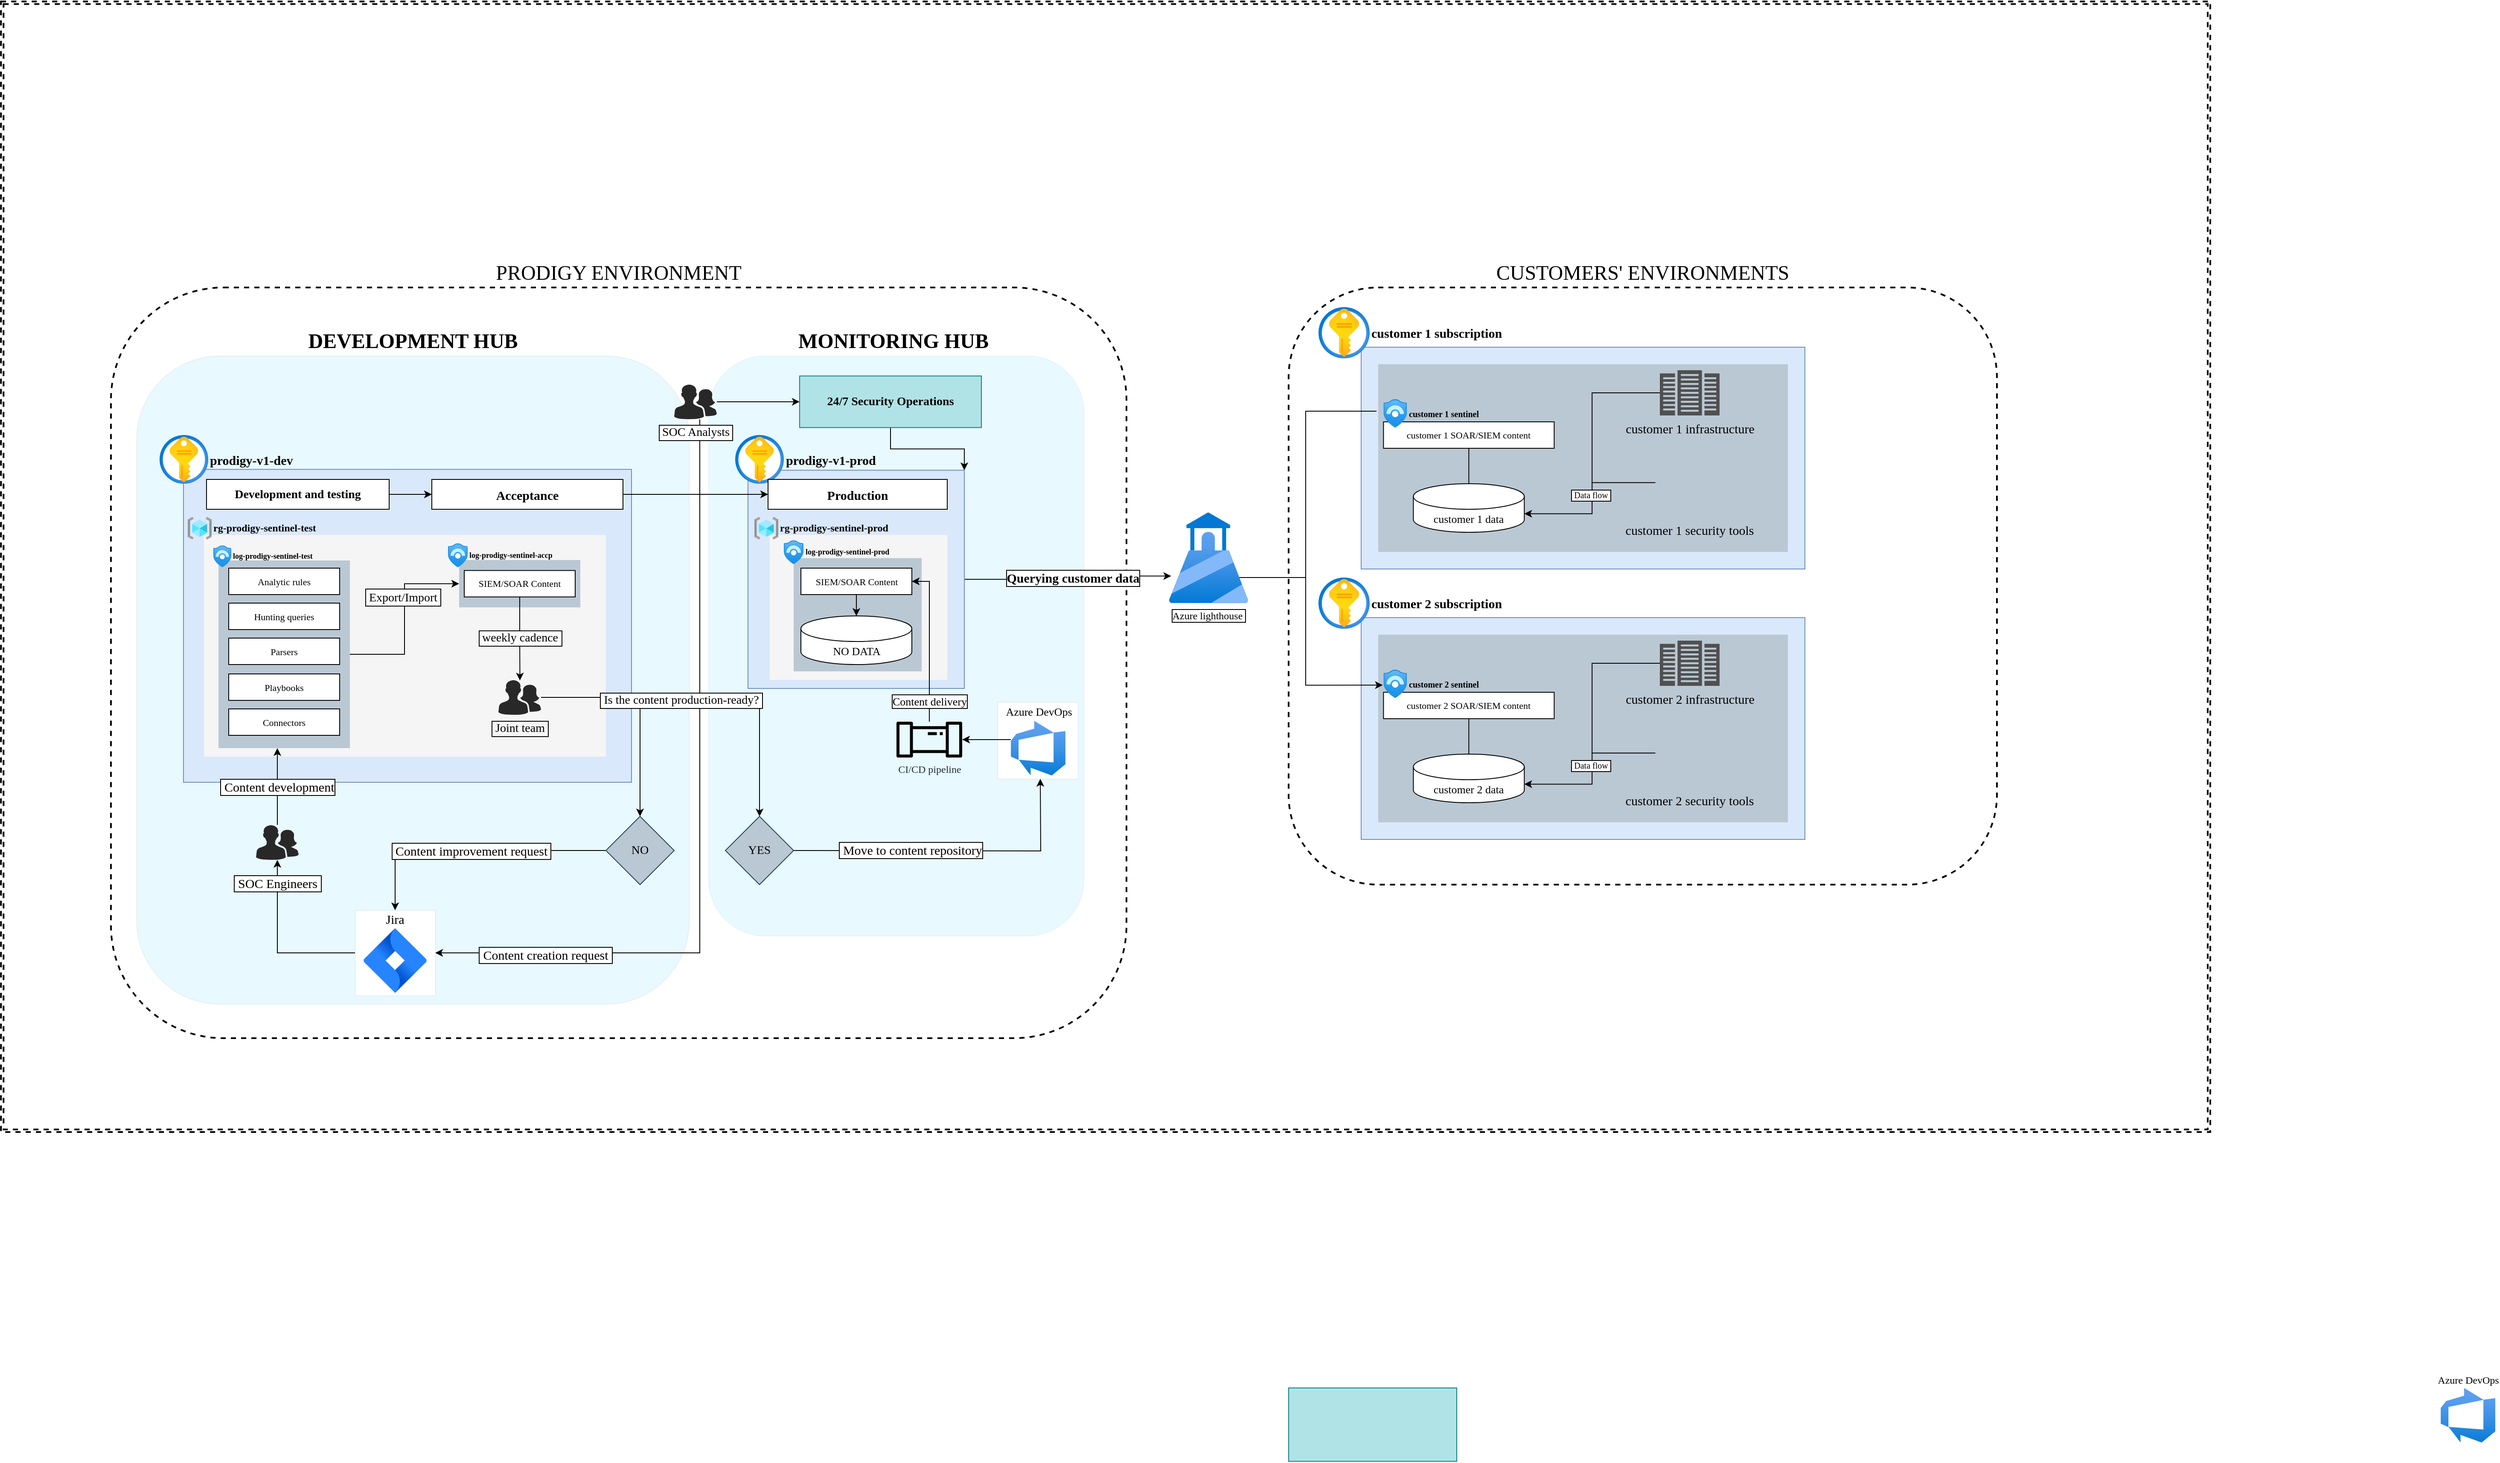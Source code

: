 <mxfile version="18.1.3" type="github">
  <diagram id="WekflEKTtIWYyWRdUzIb" name="Page-1">
    <mxGraphModel dx="3268" dy="2042" grid="1" gridSize="10" guides="1" tooltips="1" connect="1" arrows="1" fold="1" page="1" pageScale="1" pageWidth="850" pageHeight="1100" math="0" shadow="0">
      <root>
        <mxCell id="0" />
        <mxCell id="1" parent="0" />
        <mxCell id="Y2F9k9ScdIRFFcySQNbA-226" value="" style="shape=ext;double=1;rounded=0;whiteSpace=wrap;html=1;dashed=1;labelBackgroundColor=default;labelBorderColor=none;sketch=0;fontFamily=Verdana;fontSize=24;strokeWidth=2;" vertex="1" parent="1">
          <mxGeometry x="-98.84" y="-475.25" width="2588.84" height="1325.25" as="geometry" />
        </mxCell>
        <mxCell id="Y2F9k9ScdIRFFcySQNbA-223" value="CUSTOMERS&#39; ENVIRONMENTS" style="rounded=1;whiteSpace=wrap;html=1;labelBackgroundColor=default;labelBorderColor=none;sketch=0;fontFamily=Verdana;fontSize=24;strokeWidth=2;dashed=1;labelPosition=center;verticalLabelPosition=top;align=center;verticalAlign=bottom;" vertex="1" parent="1">
          <mxGeometry x="1410" y="-140" width="830" height="700" as="geometry" />
        </mxCell>
        <mxCell id="Y2F9k9ScdIRFFcySQNbA-222" value="PRODIGY ENVIRONMENT" style="rounded=1;whiteSpace=wrap;html=1;labelBackgroundColor=default;labelBorderColor=none;sketch=0;fontFamily=Verdana;fontSize=24;strokeWidth=2;dashed=1;labelPosition=center;verticalLabelPosition=top;align=center;verticalAlign=bottom;" vertex="1" parent="1">
          <mxGeometry x="30" y="-140" width="1190" height="880" as="geometry" />
        </mxCell>
        <mxCell id="Y2F9k9ScdIRFFcySQNbA-219" value="MONITORING HUB&amp;nbsp;" style="rounded=1;whiteSpace=wrap;html=1;labelBackgroundColor=default;labelBorderColor=none;sketch=0;fontFamily=Verdana;fontSize=24;strokeWidth=0;fillColor=#E8F9FF;strokeColor=#10739e;labelPosition=center;verticalLabelPosition=top;align=center;verticalAlign=bottom;fontStyle=1" vertex="1" parent="1">
          <mxGeometry x="730" y="-60" width="440" height="680" as="geometry" />
        </mxCell>
        <mxCell id="Y2F9k9ScdIRFFcySQNbA-218" value="&amp;nbsp;DEVELOPMENT HUB&amp;nbsp;" style="rounded=1;whiteSpace=wrap;html=1;labelBackgroundColor=default;labelBorderColor=none;sketch=0;fontFamily=Verdana;fontSize=24;fontColor=default;strokeColor=default;strokeWidth=0;fillColor=#E8F9FF;gradientColor=none;labelPosition=center;verticalLabelPosition=top;align=center;verticalAlign=bottom;fontStyle=1" vertex="1" parent="1">
          <mxGeometry x="60" y="-60" width="647.5" height="760" as="geometry" />
        </mxCell>
        <mxCell id="Y2F9k9ScdIRFFcySQNbA-152" value="" style="rounded=0;whiteSpace=wrap;html=1;labelPosition=center;verticalLabelPosition=top;align=center;verticalAlign=bottom;fillColor=#dae8fc;strokeColor=#6c8ebf;fontStyle=1" vertex="1" parent="1">
          <mxGeometry x="1495" y="-70" width="520" height="260" as="geometry" />
        </mxCell>
        <mxCell id="Y2F9k9ScdIRFFcySQNbA-159" value="" style="rounded=0;whiteSpace=wrap;html=1;fontFamily=Verdana;fillColor=#bac8d3;strokeColor=none;" vertex="1" parent="1">
          <mxGeometry x="1515" y="-50" width="480" height="220" as="geometry" />
        </mxCell>
        <mxCell id="Y2F9k9ScdIRFFcySQNbA-145" style="edgeStyle=orthogonalEdgeStyle;rounded=0;orthogonalLoop=1;jettySize=auto;html=1;entryX=1;entryY=0.5;entryDx=0;entryDy=0;labelBorderColor=default;fontFamily=Verdana;fontSize=13;fontColor=default;" edge="1" parent="1" source="Y2F9k9ScdIRFFcySQNbA-136" target="Y2F9k9ScdIRFFcySQNbA-93">
          <mxGeometry relative="1" as="geometry">
            <Array as="points">
              <mxPoint x="720" y="640" />
            </Array>
          </mxGeometry>
        </mxCell>
        <mxCell id="Y2F9k9ScdIRFFcySQNbA-146" value="&amp;nbsp;Content creation request&amp;nbsp;" style="edgeLabel;html=1;align=center;verticalAlign=middle;resizable=0;points=[];fontSize=15;fontFamily=Verdana;fontColor=default;labelBorderColor=default;" vertex="1" connectable="0" parent="Y2F9k9ScdIRFFcySQNbA-145">
          <mxGeometry x="0.722" y="2" relative="1" as="geometry">
            <mxPoint x="-1" as="offset" />
          </mxGeometry>
        </mxCell>
        <mxCell id="Y2F9k9ScdIRFFcySQNbA-147" style="edgeStyle=orthogonalEdgeStyle;rounded=0;orthogonalLoop=1;jettySize=auto;html=1;entryX=0.025;entryY=0.702;entryDx=0;entryDy=0;entryPerimeter=0;labelBorderColor=default;fontFamily=Verdana;fontSize=15;fontColor=default;" edge="1" parent="1" source="Y2F9k9ScdIRFFcySQNbA-72" target="Y2F9k9ScdIRFFcySQNbA-126">
          <mxGeometry relative="1" as="geometry" />
        </mxCell>
        <mxCell id="Y2F9k9ScdIRFFcySQNbA-187" value="Querying customer data" style="edgeLabel;html=1;align=center;verticalAlign=middle;resizable=0;points=[];fontSize=15;fontFamily=Verdana;fontColor=default;labelBorderColor=default;fontStyle=1" vertex="1" connectable="0" parent="Y2F9k9ScdIRFFcySQNbA-147">
          <mxGeometry x="-0.339" y="-1" relative="1" as="geometry">
            <mxPoint x="45" y="-3" as="offset" />
          </mxGeometry>
        </mxCell>
        <mxCell id="Y2F9k9ScdIRFFcySQNbA-72" value="" style="rounded=0;whiteSpace=wrap;html=1;labelPosition=center;verticalLabelPosition=top;align=center;verticalAlign=bottom;fillColor=#dae8fc;strokeColor=#6c8ebf;fontStyle=1" vertex="1" parent="1">
          <mxGeometry x="776.5" y="74.22" width="253.5" height="255.78" as="geometry" />
        </mxCell>
        <mxCell id="Y2F9k9ScdIRFFcySQNbA-111" value="" style="rounded=0;whiteSpace=wrap;html=1;fontFamily=Verdana;fillColor=#f5f5f5;fontColor=#333333;strokeColor=none;" vertex="1" parent="1">
          <mxGeometry x="802" y="150" width="208" height="170" as="geometry" />
        </mxCell>
        <mxCell id="Y2F9k9ScdIRFFcySQNbA-93" value="" style="rounded=0;whiteSpace=wrap;html=1;labelBackgroundColor=none;labelBorderColor=none;sketch=0;fontFamily=Verdana;fontSize=15;strokeWidth=0;" vertex="1" parent="1">
          <mxGeometry x="316" y="590" width="94" height="100" as="geometry" />
        </mxCell>
        <mxCell id="Y2F9k9ScdIRFFcySQNbA-2" value="" style="rounded=0;whiteSpace=wrap;html=1;labelPosition=center;verticalLabelPosition=top;align=center;verticalAlign=bottom;fillColor=#dae8fc;strokeColor=#6c8ebf;fontStyle=1" vertex="1" parent="1">
          <mxGeometry x="115" y="73.22" width="525" height="366.78" as="geometry" />
        </mxCell>
        <mxCell id="Y2F9k9ScdIRFFcySQNbA-6" value="prodigy-v1-dev" style="aspect=fixed;html=1;points=[];align=left;image;fontSize=15;image=img/lib/azure2/security/Key_Vaults.svg;fontFamily=Verdana;fillColor=#D1E1FC;labelPosition=right;verticalLabelPosition=middle;verticalAlign=middle;fontStyle=1;labelBackgroundColor=none;" vertex="1" parent="1">
          <mxGeometry x="87" y="33" width="57" height="57" as="geometry" />
        </mxCell>
        <mxCell id="Y2F9k9ScdIRFFcySQNbA-7" value="" style="rounded=0;whiteSpace=wrap;html=1;fontFamily=Verdana;fillColor=#f5f5f5;fontColor=#333333;strokeColor=none;" vertex="1" parent="1">
          <mxGeometry x="139" y="150" width="471" height="260" as="geometry" />
        </mxCell>
        <mxCell id="Y2F9k9ScdIRFFcySQNbA-8" value="rg-prodigy-sentinel-test" style="aspect=fixed;html=1;points=[];align=left;image;fontSize=12;image=img/lib/azure2/general/Resource_Groups.svg;fontFamily=Verdana;fillColor=#D1E1FC;labelPosition=right;verticalLabelPosition=middle;verticalAlign=middle;sketch=0;labelBorderColor=none;labelBackgroundColor=none;fontStyle=1" vertex="1" parent="1">
          <mxGeometry x="120" y="129" width="28" height="26.35" as="geometry" />
        </mxCell>
        <mxCell id="Y2F9k9ScdIRFFcySQNbA-51" value="" style="edgeStyle=orthogonalEdgeStyle;rounded=0;orthogonalLoop=1;jettySize=auto;html=1;fontFamily=Verdana;fontSize=15;" edge="1" parent="1" source="Y2F9k9ScdIRFFcySQNbA-20" target="Y2F9k9ScdIRFFcySQNbA-50">
          <mxGeometry relative="1" as="geometry" />
        </mxCell>
        <mxCell id="Y2F9k9ScdIRFFcySQNbA-20" value="&lt;b&gt;&lt;font style=&quot;font-size: 14px;&quot;&gt;Development and testing&lt;/font&gt;&lt;/b&gt;" style="rounded=0;whiteSpace=wrap;html=1;labelBackgroundColor=none;labelBorderColor=none;sketch=0;fontFamily=Verdana;fontSize=11;fillColor=default;" vertex="1" parent="1">
          <mxGeometry x="142" y="85" width="214" height="35" as="geometry" />
        </mxCell>
        <mxCell id="Y2F9k9ScdIRFFcySQNbA-47" style="edgeStyle=orthogonalEdgeStyle;rounded=0;orthogonalLoop=1;jettySize=auto;html=1;entryX=0;entryY=0.5;entryDx=0;entryDy=0;fontFamily=Verdana;fontSize=13;" edge="1" parent="1" source="Y2F9k9ScdIRFFcySQNbA-38" target="Y2F9k9ScdIRFFcySQNbA-39">
          <mxGeometry relative="1" as="geometry" />
        </mxCell>
        <mxCell id="Y2F9k9ScdIRFFcySQNbA-48" value="&lt;font style=&quot;font-size: 14px;&quot;&gt;&amp;nbsp;Export/Import&amp;nbsp;&lt;/font&gt;" style="edgeLabel;html=1;align=center;verticalAlign=middle;resizable=0;points=[];fontSize=15;fontFamily=Verdana;labelBorderColor=default;" vertex="1" connectable="0" parent="Y2F9k9ScdIRFFcySQNbA-47">
          <mxGeometry x="0.246" y="3" relative="1" as="geometry">
            <mxPoint x="1" as="offset" />
          </mxGeometry>
        </mxCell>
        <mxCell id="Y2F9k9ScdIRFFcySQNbA-38" value="" style="rounded=0;whiteSpace=wrap;html=1;labelBackgroundColor=none;labelBorderColor=none;sketch=0;fontFamily=Verdana;fontSize=11;fillColor=#bac8d3;strokeColor=none;" vertex="1" parent="1">
          <mxGeometry x="156" y="180" width="154" height="220" as="geometry" />
        </mxCell>
        <mxCell id="Y2F9k9ScdIRFFcySQNbA-37" value="log-prodigy-sentinel-test" style="aspect=fixed;html=1;points=[];align=left;image;fontSize=9;image=img/lib/azure2/security/Azure_Sentinel.svg;labelBackgroundColor=none;labelBorderColor=none;sketch=0;fontFamily=Verdana;fillColor=default;labelPosition=right;verticalLabelPosition=middle;verticalAlign=middle;fontStyle=1" vertex="1" parent="1">
          <mxGeometry x="150" y="162.43" width="21" height="25.5" as="geometry" />
        </mxCell>
        <mxCell id="Y2F9k9ScdIRFFcySQNbA-39" value="" style="rounded=0;whiteSpace=wrap;html=1;labelBackgroundColor=none;labelBorderColor=none;sketch=0;fontFamily=Verdana;fontSize=11;fillColor=#bac8d3;strokeColor=none;" vertex="1" parent="1">
          <mxGeometry x="438" y="179.5" width="142" height="55.5" as="geometry" />
        </mxCell>
        <mxCell id="Y2F9k9ScdIRFFcySQNbA-40" value="log-prodigy-sentinel-accp" style="aspect=fixed;html=1;points=[];align=left;image;fontSize=9;image=img/lib/azure2/security/Azure_Sentinel.svg;labelBackgroundColor=none;labelBorderColor=none;sketch=0;fontFamily=Verdana;fillColor=default;labelPosition=right;verticalLabelPosition=middle;verticalAlign=middle;fontStyle=1" vertex="1" parent="1">
          <mxGeometry x="425" y="160" width="23" height="27.93" as="geometry" />
        </mxCell>
        <mxCell id="Y2F9k9ScdIRFFcySQNbA-41" value="Analytic rules" style="rounded=0;whiteSpace=wrap;html=1;labelBackgroundColor=none;labelBorderColor=none;sketch=0;fontFamily=Verdana;fontSize=11;fillColor=default;" vertex="1" parent="1">
          <mxGeometry x="168" y="189" width="130" height="31" as="geometry" />
        </mxCell>
        <mxCell id="Y2F9k9ScdIRFFcySQNbA-42" value="Hunting queries" style="rounded=0;whiteSpace=wrap;html=1;labelBackgroundColor=none;labelBorderColor=none;sketch=0;fontFamily=Verdana;fontSize=11;fillColor=default;" vertex="1" parent="1">
          <mxGeometry x="168" y="230" width="130" height="31" as="geometry" />
        </mxCell>
        <mxCell id="Y2F9k9ScdIRFFcySQNbA-43" value="Parsers" style="rounded=0;whiteSpace=wrap;html=1;labelBackgroundColor=none;labelBorderColor=none;sketch=0;fontFamily=Verdana;fontSize=11;fillColor=default;" vertex="1" parent="1">
          <mxGeometry x="168" y="271" width="130" height="31" as="geometry" />
        </mxCell>
        <mxCell id="Y2F9k9ScdIRFFcySQNbA-44" value="Playbooks" style="rounded=0;whiteSpace=wrap;html=1;labelBackgroundColor=none;labelBorderColor=none;sketch=0;fontFamily=Verdana;fontSize=11;fillColor=default;" vertex="1" parent="1">
          <mxGeometry x="168" y="313" width="130" height="31" as="geometry" />
        </mxCell>
        <mxCell id="Y2F9k9ScdIRFFcySQNbA-45" value="Connectors" style="rounded=0;whiteSpace=wrap;html=1;labelBackgroundColor=none;labelBorderColor=none;sketch=0;fontFamily=Verdana;fontSize=11;fillColor=default;" vertex="1" parent="1">
          <mxGeometry x="168" y="354" width="130" height="31" as="geometry" />
        </mxCell>
        <mxCell id="Y2F9k9ScdIRFFcySQNbA-59" value="&amp;nbsp;weekly cadence&amp;nbsp;" style="edgeStyle=orthogonalEdgeStyle;rounded=0;orthogonalLoop=1;jettySize=auto;html=1;fontFamily=Verdana;fontSize=14;entryX=0.505;entryY=0.016;entryDx=0;entryDy=0;entryPerimeter=0;labelBorderColor=default;" edge="1" parent="1" source="Y2F9k9ScdIRFFcySQNbA-49" target="Y2F9k9ScdIRFFcySQNbA-60">
          <mxGeometry relative="1" as="geometry">
            <mxPoint x="509.0" y="302.75" as="targetPoint" />
          </mxGeometry>
        </mxCell>
        <mxCell id="Y2F9k9ScdIRFFcySQNbA-49" value="SIEM/SOAR Content" style="rounded=0;whiteSpace=wrap;html=1;labelBackgroundColor=none;labelBorderColor=none;sketch=0;fontFamily=Verdana;fontSize=11;fillColor=default;" vertex="1" parent="1">
          <mxGeometry x="444" y="191.75" width="130" height="31" as="geometry" />
        </mxCell>
        <mxCell id="Y2F9k9ScdIRFFcySQNbA-97" value="" style="edgeStyle=orthogonalEdgeStyle;rounded=0;orthogonalLoop=1;jettySize=auto;html=1;labelBorderColor=default;fontFamily=Verdana;fontSize=15;fontColor=default;" edge="1" parent="1" source="Y2F9k9ScdIRFFcySQNbA-50" target="Y2F9k9ScdIRFFcySQNbA-96">
          <mxGeometry relative="1" as="geometry" />
        </mxCell>
        <mxCell id="Y2F9k9ScdIRFFcySQNbA-50" value="&lt;b&gt;&lt;font style=&quot;font-size: 15px;&quot;&gt;Acceptance&lt;/font&gt;&lt;/b&gt;" style="rounded=0;whiteSpace=wrap;html=1;labelBackgroundColor=none;labelBorderColor=none;sketch=0;fontFamily=Verdana;fontSize=11;fillColor=default;" vertex="1" parent="1">
          <mxGeometry x="406" y="85" width="224" height="35" as="geometry" />
        </mxCell>
        <mxCell id="Y2F9k9ScdIRFFcySQNbA-68" value="" style="edgeStyle=orthogonalEdgeStyle;rounded=0;orthogonalLoop=1;jettySize=auto;html=1;fontFamily=Verdana;fontSize=14;" edge="1" parent="1" source="Y2F9k9ScdIRFFcySQNbA-60" target="Y2F9k9ScdIRFFcySQNbA-67">
          <mxGeometry relative="1" as="geometry" />
        </mxCell>
        <mxCell id="Y2F9k9ScdIRFFcySQNbA-70" value="" style="edgeStyle=orthogonalEdgeStyle;rounded=0;orthogonalLoop=1;jettySize=auto;html=1;fontFamily=Verdana;fontSize=14;" edge="1" parent="1" source="Y2F9k9ScdIRFFcySQNbA-60" target="Y2F9k9ScdIRFFcySQNbA-69">
          <mxGeometry relative="1" as="geometry" />
        </mxCell>
        <mxCell id="Y2F9k9ScdIRFFcySQNbA-71" value="&amp;nbsp;Is the content production-ready?&amp;nbsp;" style="edgeLabel;html=1;align=center;verticalAlign=middle;resizable=0;points=[];fontSize=14;fontFamily=Verdana;labelBorderColor=default;" vertex="1" connectable="0" parent="Y2F9k9ScdIRFFcySQNbA-70">
          <mxGeometry x="-0.172" y="-3" relative="1" as="geometry">
            <mxPoint as="offset" />
          </mxGeometry>
        </mxCell>
        <mxCell id="Y2F9k9ScdIRFFcySQNbA-60" value="&amp;nbsp;Joint team&amp;nbsp;" style="verticalLabelPosition=bottom;sketch=0;html=1;fillColor=#282828;strokeColor=none;verticalAlign=top;pointerEvents=1;align=center;shape=mxgraph.cisco_safe.people_places_things_icons.icon2;labelBackgroundColor=none;labelBorderColor=default;fontFamily=Verdana;fontSize=14;" vertex="1" parent="1">
          <mxGeometry x="484" y="320" width="50" height="41" as="geometry" />
        </mxCell>
        <mxCell id="Y2F9k9ScdIRFFcySQNbA-90" value="&amp;nbsp;Content improvement request&amp;nbsp;" style="edgeStyle=orthogonalEdgeStyle;rounded=0;orthogonalLoop=1;jettySize=auto;html=1;labelBorderColor=default;fontFamily=Verdana;fontSize=15;fontColor=default;entryX=0.5;entryY=0;entryDx=0;entryDy=0;" edge="1" parent="1" source="Y2F9k9ScdIRFFcySQNbA-67" target="Y2F9k9ScdIRFFcySQNbA-93">
          <mxGeometry relative="1" as="geometry">
            <mxPoint x="370" y="580" as="targetPoint" />
          </mxGeometry>
        </mxCell>
        <mxCell id="Y2F9k9ScdIRFFcySQNbA-67" value="NO" style="rhombus;whiteSpace=wrap;html=1;fontSize=14;fontFamily=Verdana;verticalAlign=middle;fillColor=#bac8d3;strokeColor=#23445d;sketch=0;labelBackgroundColor=none;labelBorderColor=none;fontColor=default;labelPosition=center;verticalLabelPosition=middle;align=center;" vertex="1" parent="1">
          <mxGeometry x="610" y="480" width="80" height="80" as="geometry" />
        </mxCell>
        <mxCell id="Y2F9k9ScdIRFFcySQNbA-95" style="edgeStyle=orthogonalEdgeStyle;rounded=0;orthogonalLoop=1;jettySize=auto;html=1;labelBorderColor=default;fontFamily=Verdana;fontSize=15;fontColor=default;entryX=0.532;entryY=1;entryDx=0;entryDy=0;entryPerimeter=0;" edge="1" parent="1">
          <mxGeometry relative="1" as="geometry">
            <mxPoint x="1119.008" y="436" as="targetPoint" />
            <mxPoint x="830" y="520" as="sourcePoint" />
          </mxGeometry>
        </mxCell>
        <mxCell id="Y2F9k9ScdIRFFcySQNbA-109" value="&amp;nbsp;Move to content repository" style="edgeLabel;html=1;align=center;verticalAlign=middle;resizable=0;points=[];fontSize=15;fontFamily=Verdana;fontColor=default;labelBorderColor=default;" vertex="1" connectable="0" parent="Y2F9k9ScdIRFFcySQNbA-95">
          <mxGeometry x="-0.268" y="1" relative="1" as="geometry">
            <mxPoint as="offset" />
          </mxGeometry>
        </mxCell>
        <mxCell id="Y2F9k9ScdIRFFcySQNbA-69" value="YES" style="rhombus;whiteSpace=wrap;html=1;fontSize=14;fontFamily=Verdana;verticalAlign=middle;fillColor=#bac8d3;strokeColor=#23445d;sketch=0;labelBackgroundColor=none;labelBorderColor=none;labelPosition=center;verticalLabelPosition=middle;align=center;" vertex="1" parent="1">
          <mxGeometry x="750" y="480" width="80" height="80" as="geometry" />
        </mxCell>
        <mxCell id="Y2F9k9ScdIRFFcySQNbA-102" value="&amp;nbsp;Content development" style="edgeStyle=orthogonalEdgeStyle;rounded=0;orthogonalLoop=1;jettySize=auto;html=1;labelBorderColor=default;fontFamily=Verdana;fontSize=15;fontColor=default;" edge="1" parent="1" source="Y2F9k9ScdIRFFcySQNbA-74">
          <mxGeometry relative="1" as="geometry">
            <mxPoint x="225" y="400" as="targetPoint" />
            <Array as="points">
              <mxPoint x="225" y="400" />
            </Array>
          </mxGeometry>
        </mxCell>
        <mxCell id="Y2F9k9ScdIRFFcySQNbA-74" value="" style="verticalLabelPosition=bottom;sketch=0;html=1;fillColor=#282828;strokeColor=none;verticalAlign=top;pointerEvents=1;align=center;shape=mxgraph.cisco_safe.people_places_things_icons.icon2;labelBackgroundColor=none;labelBorderColor=default;fontFamily=Verdana;fontSize=14;" vertex="1" parent="1">
          <mxGeometry x="200" y="490" width="50" height="41" as="geometry" />
        </mxCell>
        <mxCell id="Y2F9k9ScdIRFFcySQNbA-82" value="" style="rounded=0;whiteSpace=wrap;html=1;labelBackgroundColor=none;labelBorderColor=none;sketch=0;fontFamily=Verdana;fontSize=15;strokeColor=#0e8088;fillColor=#b0e3e6;" vertex="1" parent="1">
          <mxGeometry x="1410" y="1150" width="197" height="86" as="geometry" />
        </mxCell>
        <mxCell id="Y2F9k9ScdIRFFcySQNbA-94" value="prodigy-v1-prod" style="aspect=fixed;html=1;points=[];align=left;image;fontSize=15;image=img/lib/azure2/security/Key_Vaults.svg;fontFamily=Verdana;fillColor=#D1E1FC;labelPosition=right;verticalLabelPosition=middle;verticalAlign=middle;fontStyle=1;labelBackgroundColor=none;" vertex="1" parent="1">
          <mxGeometry x="761.5" y="33" width="57" height="57" as="geometry" />
        </mxCell>
        <mxCell id="Y2F9k9ScdIRFFcySQNbA-96" value="&lt;b&gt;&lt;font style=&quot;font-size: 15px;&quot;&gt;Production&lt;/font&gt;&lt;/b&gt;" style="rounded=0;whiteSpace=wrap;html=1;labelBackgroundColor=none;labelBorderColor=none;sketch=0;fontFamily=Verdana;fontSize=11;fillColor=default;" vertex="1" parent="1">
          <mxGeometry x="800" y="85" width="210" height="35" as="geometry" />
        </mxCell>
        <mxCell id="Y2F9k9ScdIRFFcySQNbA-98" value="" style="rounded=0;whiteSpace=wrap;html=1;labelBackgroundColor=none;labelBorderColor=none;sketch=0;fontFamily=Verdana;fontSize=15;strokeWidth=0;" vertex="1" parent="1">
          <mxGeometry x="1069" y="346" width="94" height="90" as="geometry" />
        </mxCell>
        <mxCell id="Y2F9k9ScdIRFFcySQNbA-99" value="Azure DevOps" style="aspect=fixed;html=1;points=[];align=center;image;fontSize=12;image=img/lib/azure2/devops/Azure_DevOps.svg;labelBackgroundColor=none;labelBorderColor=none;sketch=0;fontFamily=Verdana;fontColor=default;strokeColor=default;strokeWidth=0;fillColor=#3399FF;labelPosition=center;verticalLabelPosition=top;verticalAlign=bottom;" vertex="1" parent="1">
          <mxGeometry x="2760" y="1150" width="64" height="64" as="geometry" />
        </mxCell>
        <mxCell id="Y2F9k9ScdIRFFcySQNbA-101" value="&amp;nbsp;SOC Engineers&amp;nbsp;" style="edgeStyle=orthogonalEdgeStyle;rounded=0;orthogonalLoop=1;jettySize=auto;html=1;labelBorderColor=default;fontFamily=Verdana;fontSize=15;fontColor=default;exitX=0;exitY=0.5;exitDx=0;exitDy=0;" edge="1" parent="1" source="Y2F9k9ScdIRFFcySQNbA-93" target="Y2F9k9ScdIRFFcySQNbA-74">
          <mxGeometry x="0.735" relative="1" as="geometry">
            <mxPoint x="310" y="649" as="sourcePoint" />
            <mxPoint as="offset" />
          </mxGeometry>
        </mxCell>
        <mxCell id="Y2F9k9ScdIRFFcySQNbA-100" value="Jira" style="image;image=img/lib/atlassian/Jira_Software_Logo.svg;labelBackgroundColor=none;labelBorderColor=none;sketch=0;fontFamily=Verdana;fontSize=15;fontColor=default;strokeColor=default;strokeWidth=0;fillColor=#3399FF;labelPosition=center;verticalLabelPosition=top;align=center;verticalAlign=bottom;" vertex="1" parent="1">
          <mxGeometry x="326" y="611" width="74" height="76" as="geometry" />
        </mxCell>
        <mxCell id="Y2F9k9ScdIRFFcySQNbA-114" style="edgeStyle=orthogonalEdgeStyle;rounded=0;orthogonalLoop=1;jettySize=auto;html=1;labelBorderColor=default;fontFamily=Verdana;fontSize=13;fontColor=default;" edge="1" parent="1" source="Y2F9k9ScdIRFFcySQNbA-103" target="Y2F9k9ScdIRFFcySQNbA-110">
          <mxGeometry relative="1" as="geometry">
            <Array as="points">
              <mxPoint x="1040" y="390" />
              <mxPoint x="1040" y="390" />
            </Array>
          </mxGeometry>
        </mxCell>
        <mxCell id="Y2F9k9ScdIRFFcySQNbA-103" value="Azure DevOps" style="aspect=fixed;html=1;points=[];align=center;image;fontSize=13;image=img/lib/azure2/devops/Azure_DevOps.svg;labelBackgroundColor=none;labelBorderColor=none;sketch=0;fontFamily=Verdana;fontColor=default;strokeColor=default;strokeWidth=0;fillColor=#3399FF;labelPosition=center;verticalLabelPosition=top;verticalAlign=bottom;" vertex="1" parent="1">
          <mxGeometry x="1084.5" y="368" width="64" height="64" as="geometry" />
        </mxCell>
        <mxCell id="Y2F9k9ScdIRFFcySQNbA-105" value="" style="rounded=0;whiteSpace=wrap;html=1;labelBackgroundColor=none;labelBorderColor=none;sketch=0;fontFamily=Verdana;fontSize=11;fillColor=#bac8d3;strokeColor=none;" vertex="1" parent="1">
          <mxGeometry x="830" y="177.25" width="150" height="132.75" as="geometry" />
        </mxCell>
        <mxCell id="Y2F9k9ScdIRFFcySQNbA-116" style="edgeStyle=orthogonalEdgeStyle;rounded=0;orthogonalLoop=1;jettySize=auto;html=1;labelBorderColor=default;fontFamily=Verdana;fontSize=13;fontColor=default;" edge="1" parent="1" source="Y2F9k9ScdIRFFcySQNbA-106" target="Y2F9k9ScdIRFFcySQNbA-112">
          <mxGeometry relative="1" as="geometry" />
        </mxCell>
        <mxCell id="Y2F9k9ScdIRFFcySQNbA-106" value="SIEM/SOAR Content" style="rounded=0;whiteSpace=wrap;html=1;labelBackgroundColor=none;labelBorderColor=none;sketch=0;fontFamily=Verdana;fontSize=11;fillColor=default;" vertex="1" parent="1">
          <mxGeometry x="838.5" y="189" width="130" height="31" as="geometry" />
        </mxCell>
        <mxCell id="Y2F9k9ScdIRFFcySQNbA-122" style="edgeStyle=orthogonalEdgeStyle;rounded=0;orthogonalLoop=1;jettySize=auto;html=1;entryX=1;entryY=0.5;entryDx=0;entryDy=0;labelBorderColor=default;fontFamily=Verdana;fontSize=13;fontColor=default;" edge="1" parent="1" source="Y2F9k9ScdIRFFcySQNbA-110" target="Y2F9k9ScdIRFFcySQNbA-106">
          <mxGeometry relative="1" as="geometry" />
        </mxCell>
        <mxCell id="Y2F9k9ScdIRFFcySQNbA-123" value="Content delivery" style="edgeLabel;html=1;align=center;verticalAlign=middle;resizable=0;points=[];fontSize=13;fontFamily=Verdana;fontColor=default;labelBorderColor=default;" vertex="1" connectable="0" parent="Y2F9k9ScdIRFFcySQNbA-122">
          <mxGeometry x="-0.533" y="2" relative="1" as="geometry">
            <mxPoint x="2" y="19" as="offset" />
          </mxGeometry>
        </mxCell>
        <mxCell id="Y2F9k9ScdIRFFcySQNbA-110" value="CI/CD pipeline" style="sketch=0;outlineConnect=0;fontColor=#232F3E;gradientColor=none;fillColor=#000000;strokeColor=none;dashed=0;verticalLabelPosition=bottom;verticalAlign=top;align=center;html=1;fontSize=12;fontStyle=0;aspect=fixed;pointerEvents=1;shape=mxgraph.aws4.iot_analytics_pipeline;labelBackgroundColor=none;labelBorderColor=none;fontFamily=Verdana;" vertex="1" parent="1">
          <mxGeometry x="950" y="369" width="78" height="42" as="geometry" />
        </mxCell>
        <mxCell id="Y2F9k9ScdIRFFcySQNbA-112" value="NO DATA" style="shape=cylinder3;whiteSpace=wrap;html=1;boundedLbl=1;backgroundOutline=1;size=15;labelBackgroundColor=none;labelBorderColor=none;sketch=0;fontFamily=Verdana;fontSize=13;fontColor=default;strokeColor=default;strokeWidth=1;fillColor=default;" vertex="1" parent="1">
          <mxGeometry x="838.5" y="245" width="130" height="57" as="geometry" />
        </mxCell>
        <mxCell id="Y2F9k9ScdIRFFcySQNbA-113" value="rg-prodigy-sentinel-prod" style="aspect=fixed;html=1;points=[];align=left;image;fontSize=12;image=img/lib/azure2/general/Resource_Groups.svg;fontFamily=Verdana;fillColor=#D1E1FC;labelPosition=right;verticalLabelPosition=middle;verticalAlign=middle;sketch=0;labelBorderColor=none;labelBackgroundColor=none;fontStyle=1" vertex="1" parent="1">
          <mxGeometry x="784" y="129" width="28" height="26.35" as="geometry" />
        </mxCell>
        <mxCell id="Y2F9k9ScdIRFFcySQNbA-104" value="log-prodigy-sentinel-prod" style="aspect=fixed;html=1;points=[];align=left;image;fontSize=9;image=img/lib/azure2/security/Azure_Sentinel.svg;labelBackgroundColor=none;labelBorderColor=none;sketch=0;fontFamily=Verdana;fillColor=default;labelPosition=right;verticalLabelPosition=middle;verticalAlign=middle;fontStyle=1" vertex="1" parent="1">
          <mxGeometry x="818.5" y="156.35" width="23" height="27.93" as="geometry" />
        </mxCell>
        <mxCell id="Y2F9k9ScdIRFFcySQNbA-213" style="edgeStyle=orthogonalEdgeStyle;rounded=0;orthogonalLoop=1;jettySize=auto;html=1;entryX=0;entryY=0.25;entryDx=0;entryDy=0;labelBorderColor=default;fontFamily=Verdana;fontSize=15;fontColor=default;endArrow=none;endFill=0;" edge="1" parent="1">
          <mxGeometry relative="1" as="geometry">
            <mxPoint x="1348.0" y="200" as="sourcePoint" />
            <mxPoint x="1513.0" y="5" as="targetPoint" />
            <Array as="points">
              <mxPoint x="1430" y="200" />
              <mxPoint x="1430" y="5" />
            </Array>
          </mxGeometry>
        </mxCell>
        <mxCell id="Y2F9k9ScdIRFFcySQNbA-126" value="Azure lighthouse&amp;nbsp;" style="aspect=fixed;html=1;points=[];align=center;image;fontSize=12;image=img/lib/azure2/management_governance/Azure_Lighthouse.svg;labelBackgroundColor=none;labelBorderColor=default;sketch=0;fontFamily=Verdana;fontColor=default;strokeColor=default;strokeWidth=1;fillColor=default;" vertex="1" parent="1">
          <mxGeometry x="1270" y="123.59" width="92.32" height="106.41" as="geometry" />
        </mxCell>
        <mxCell id="Y2F9k9ScdIRFFcySQNbA-144" value="" style="edgeStyle=orthogonalEdgeStyle;rounded=0;orthogonalLoop=1;jettySize=auto;html=1;labelBorderColor=default;fontFamily=Verdana;fontSize=13;fontColor=default;" edge="1" parent="1" source="Y2F9k9ScdIRFFcySQNbA-136" target="Y2F9k9ScdIRFFcySQNbA-143">
          <mxGeometry relative="1" as="geometry" />
        </mxCell>
        <mxCell id="Y2F9k9ScdIRFFcySQNbA-221" style="edgeStyle=orthogonalEdgeStyle;rounded=0;orthogonalLoop=1;jettySize=auto;html=1;entryX=1;entryY=0;entryDx=0;entryDy=0;labelBorderColor=default;fontFamily=Verdana;fontSize=24;fontColor=default;endArrow=classic;endFill=1;" edge="1" parent="1" source="Y2F9k9ScdIRFFcySQNbA-143" target="Y2F9k9ScdIRFFcySQNbA-72">
          <mxGeometry relative="1" as="geometry" />
        </mxCell>
        <mxCell id="Y2F9k9ScdIRFFcySQNbA-143" value="24/7 Security Operations" style="whiteSpace=wrap;html=1;fontSize=14;fontFamily=Verdana;verticalAlign=middle;fillColor=#b0e3e6;strokeColor=#0e8088;sketch=0;labelBackgroundColor=none;labelBorderColor=none;labelPosition=center;verticalLabelPosition=middle;align=center;fontStyle=1" vertex="1" parent="1">
          <mxGeometry x="837" y="-36.28" width="213" height="60.5" as="geometry" />
        </mxCell>
        <mxCell id="Y2F9k9ScdIRFFcySQNbA-136" value="&amp;nbsp;SOC Analysts&amp;nbsp;" style="verticalLabelPosition=bottom;sketch=0;html=1;fillColor=#282828;strokeColor=none;verticalAlign=top;pointerEvents=1;align=center;shape=mxgraph.cisco_safe.people_places_things_icons.icon2;labelBackgroundColor=default;labelBorderColor=default;fontFamily=Verdana;fontSize=14;gradientColor=none;" vertex="1" parent="1">
          <mxGeometry x="690" y="-26.53" width="50" height="41" as="geometry" />
        </mxCell>
        <mxCell id="Y2F9k9ScdIRFFcySQNbA-153" value="customer 1 subscription" style="aspect=fixed;html=1;points=[];align=left;image;fontSize=15;image=img/lib/azure2/security/Key_Vaults.svg;fontFamily=Verdana;fillColor=#D1E1FC;labelPosition=right;verticalLabelPosition=middle;verticalAlign=middle;fontStyle=1" vertex="1" parent="1">
          <mxGeometry x="1445" y="-117" width="60" height="60" as="geometry" />
        </mxCell>
        <mxCell id="Y2F9k9ScdIRFFcySQNbA-158" style="edgeStyle=orthogonalEdgeStyle;rounded=0;orthogonalLoop=1;jettySize=auto;html=1;entryX=1;entryY=0;entryDx=0;entryDy=35.25;entryPerimeter=0;labelBorderColor=default;fontFamily=Verdana;fontSize=15;fontColor=default;" edge="1" parent="1" source="Y2F9k9ScdIRFFcySQNbA-156" target="Y2F9k9ScdIRFFcySQNbA-157">
          <mxGeometry relative="1" as="geometry" />
        </mxCell>
        <mxCell id="Y2F9k9ScdIRFFcySQNbA-172" value="&amp;nbsp;Data flow&amp;nbsp;" style="edgeLabel;html=1;align=center;verticalAlign=middle;resizable=0;points=[];fontSize=10;fontFamily=Verdana;fontColor=default;labelBorderColor=default;" vertex="1" connectable="0" parent="Y2F9k9ScdIRFFcySQNbA-158">
          <mxGeometry x="0.582" y="4" relative="1" as="geometry">
            <mxPoint x="15" y="-27" as="offset" />
          </mxGeometry>
        </mxCell>
        <mxCell id="Y2F9k9ScdIRFFcySQNbA-156" value="customer 1 infrastructure" style="sketch=0;pointerEvents=1;shadow=0;dashed=0;html=1;strokeColor=none;fillColor=#505050;labelPosition=center;verticalLabelPosition=bottom;verticalAlign=top;outlineConnect=0;align=center;shape=mxgraph.office.servers.datacenter;labelBackgroundColor=none;labelBorderColor=none;fontFamily=Verdana;fontSize=15;fontColor=default;" vertex="1" parent="1">
          <mxGeometry x="1845" y="-43" width="70" height="53" as="geometry" />
        </mxCell>
        <mxCell id="Y2F9k9ScdIRFFcySQNbA-157" value="customer 1 data" style="shape=cylinder3;whiteSpace=wrap;html=1;boundedLbl=1;backgroundOutline=1;size=15;labelBackgroundColor=none;labelBorderColor=none;sketch=0;fontFamily=Verdana;fontSize=13;fontColor=default;strokeColor=default;strokeWidth=1;fillColor=default;" vertex="1" parent="1">
          <mxGeometry x="1556.18" y="90" width="130" height="57" as="geometry" />
        </mxCell>
        <mxCell id="Y2F9k9ScdIRFFcySQNbA-171" style="edgeStyle=orthogonalEdgeStyle;rounded=0;orthogonalLoop=1;jettySize=auto;html=1;labelBorderColor=default;fontFamily=Verdana;fontSize=10;fontColor=default;endArrow=none;endFill=0;" edge="1" parent="1" source="Y2F9k9ScdIRFFcySQNbA-166">
          <mxGeometry relative="1" as="geometry">
            <mxPoint x="1765.0" y="88.75" as="targetPoint" />
          </mxGeometry>
        </mxCell>
        <mxCell id="Y2F9k9ScdIRFFcySQNbA-166" value="customer 1 security tools" style="shape=image;verticalLabelPosition=bottom;labelBackgroundColor=none;verticalAlign=top;aspect=fixed;imageAspect=0;image=https://cdn-icons-png.flaticon.com/512/179/179627.png;fontFamily=Verdana;fontSize=15;" vertex="1" parent="1">
          <mxGeometry x="1839.75" y="48.5" width="80.5" height="80.5" as="geometry" />
        </mxCell>
        <mxCell id="Y2F9k9ScdIRFFcySQNbA-170" style="edgeStyle=orthogonalEdgeStyle;rounded=0;orthogonalLoop=1;jettySize=auto;html=1;entryX=0.5;entryY=0;entryDx=0;entryDy=0;entryPerimeter=0;labelBorderColor=default;fontFamily=Verdana;fontSize=10;fontColor=default;endArrow=none;endFill=0;" edge="1" parent="1" source="Y2F9k9ScdIRFFcySQNbA-169" target="Y2F9k9ScdIRFFcySQNbA-157">
          <mxGeometry relative="1" as="geometry" />
        </mxCell>
        <mxCell id="Y2F9k9ScdIRFFcySQNbA-169" value="customer 1 SOAR/SIEM content" style="rounded=0;whiteSpace=wrap;html=1;labelBackgroundColor=none;labelBorderColor=none;sketch=0;fontFamily=Verdana;fontSize=11;fillColor=default;" vertex="1" parent="1">
          <mxGeometry x="1521.18" y="17.5" width="200" height="31" as="geometry" />
        </mxCell>
        <mxCell id="Y2F9k9ScdIRFFcySQNbA-161" value="customer 1 sentinel" style="aspect=fixed;html=1;points=[];align=left;image;fontSize=10;image=img/lib/azure2/security/Azure_Sentinel.svg;labelBackgroundColor=none;labelBorderColor=none;sketch=0;fontFamily=Verdana;fillColor=default;labelPosition=right;verticalLabelPosition=middle;verticalAlign=middle;fontStyle=1" vertex="1" parent="1">
          <mxGeometry x="1521.18" y="-9.0" width="27.36" height="33.22" as="geometry" />
        </mxCell>
        <mxCell id="Y2F9k9ScdIRFFcySQNbA-174" value="" style="rounded=0;whiteSpace=wrap;html=1;labelPosition=center;verticalLabelPosition=top;align=center;verticalAlign=bottom;fillColor=#dae8fc;strokeColor=#6c8ebf;fontStyle=1" vertex="1" parent="1">
          <mxGeometry x="1495" y="247" width="520" height="260" as="geometry" />
        </mxCell>
        <mxCell id="Y2F9k9ScdIRFFcySQNbA-175" value="" style="rounded=0;whiteSpace=wrap;html=1;fontFamily=Verdana;fillColor=#bac8d3;strokeColor=none;" vertex="1" parent="1">
          <mxGeometry x="1515" y="267" width="480" height="220" as="geometry" />
        </mxCell>
        <mxCell id="Y2F9k9ScdIRFFcySQNbA-176" value="customer 2 subscription" style="aspect=fixed;html=1;points=[];align=left;image;fontSize=15;image=img/lib/azure2/security/Key_Vaults.svg;fontFamily=Verdana;fillColor=#D1E1FC;labelPosition=right;verticalLabelPosition=middle;verticalAlign=middle;fontStyle=1" vertex="1" parent="1">
          <mxGeometry x="1445" y="200" width="60" height="60" as="geometry" />
        </mxCell>
        <mxCell id="Y2F9k9ScdIRFFcySQNbA-177" style="edgeStyle=orthogonalEdgeStyle;rounded=0;orthogonalLoop=1;jettySize=auto;html=1;entryX=1;entryY=0;entryDx=0;entryDy=35.25;entryPerimeter=0;labelBorderColor=default;fontFamily=Verdana;fontSize=15;fontColor=default;" edge="1" parent="1" source="Y2F9k9ScdIRFFcySQNbA-179" target="Y2F9k9ScdIRFFcySQNbA-180">
          <mxGeometry relative="1" as="geometry" />
        </mxCell>
        <mxCell id="Y2F9k9ScdIRFFcySQNbA-178" value="&amp;nbsp;Data flow&amp;nbsp;" style="edgeLabel;html=1;align=center;verticalAlign=middle;resizable=0;points=[];fontSize=10;fontFamily=Verdana;fontColor=default;labelBorderColor=default;" vertex="1" connectable="0" parent="Y2F9k9ScdIRFFcySQNbA-177">
          <mxGeometry x="0.582" y="4" relative="1" as="geometry">
            <mxPoint x="15" y="-27" as="offset" />
          </mxGeometry>
        </mxCell>
        <mxCell id="Y2F9k9ScdIRFFcySQNbA-179" value="customer 2 infrastructure" style="sketch=0;pointerEvents=1;shadow=0;dashed=0;html=1;strokeColor=none;fillColor=#505050;labelPosition=center;verticalLabelPosition=bottom;verticalAlign=top;outlineConnect=0;align=center;shape=mxgraph.office.servers.datacenter;labelBackgroundColor=none;labelBorderColor=none;fontFamily=Verdana;fontSize=15;fontColor=default;" vertex="1" parent="1">
          <mxGeometry x="1845" y="274" width="70" height="53" as="geometry" />
        </mxCell>
        <mxCell id="Y2F9k9ScdIRFFcySQNbA-180" value="customer 2 data" style="shape=cylinder3;whiteSpace=wrap;html=1;boundedLbl=1;backgroundOutline=1;size=15;labelBackgroundColor=none;labelBorderColor=none;sketch=0;fontFamily=Verdana;fontSize=13;fontColor=default;strokeColor=default;strokeWidth=1;fillColor=default;" vertex="1" parent="1">
          <mxGeometry x="1556.18" y="407" width="130" height="57" as="geometry" />
        </mxCell>
        <mxCell id="Y2F9k9ScdIRFFcySQNbA-181" style="edgeStyle=orthogonalEdgeStyle;rounded=0;orthogonalLoop=1;jettySize=auto;html=1;labelBorderColor=default;fontFamily=Verdana;fontSize=10;fontColor=default;endArrow=none;endFill=0;" edge="1" parent="1" source="Y2F9k9ScdIRFFcySQNbA-182">
          <mxGeometry relative="1" as="geometry">
            <mxPoint x="1765.0" y="405.75" as="targetPoint" />
          </mxGeometry>
        </mxCell>
        <mxCell id="Y2F9k9ScdIRFFcySQNbA-182" value="customer 2 security tools" style="shape=image;verticalLabelPosition=bottom;labelBackgroundColor=none;verticalAlign=top;aspect=fixed;imageAspect=0;image=https://cdn-icons-png.flaticon.com/512/179/179627.png;fontFamily=Verdana;fontSize=15;" vertex="1" parent="1">
          <mxGeometry x="1839.75" y="365.5" width="80.5" height="80.5" as="geometry" />
        </mxCell>
        <mxCell id="Y2F9k9ScdIRFFcySQNbA-183" style="edgeStyle=orthogonalEdgeStyle;rounded=0;orthogonalLoop=1;jettySize=auto;html=1;entryX=0.5;entryY=0;entryDx=0;entryDy=0;entryPerimeter=0;labelBorderColor=default;fontFamily=Verdana;fontSize=10;fontColor=default;endArrow=none;endFill=0;" edge="1" parent="1" source="Y2F9k9ScdIRFFcySQNbA-184" target="Y2F9k9ScdIRFFcySQNbA-180">
          <mxGeometry relative="1" as="geometry" />
        </mxCell>
        <mxCell id="Y2F9k9ScdIRFFcySQNbA-184" value="customer 2 SOAR/SIEM content" style="rounded=0;whiteSpace=wrap;html=1;labelBackgroundColor=none;labelBorderColor=none;sketch=0;fontFamily=Verdana;fontSize=11;fillColor=default;" vertex="1" parent="1">
          <mxGeometry x="1521.18" y="334.5" width="200" height="31" as="geometry" />
        </mxCell>
        <mxCell id="Y2F9k9ScdIRFFcySQNbA-185" value="customer 2 sentinel" style="aspect=fixed;html=1;points=[];align=left;image;fontSize=10;image=img/lib/azure2/security/Azure_Sentinel.svg;labelBackgroundColor=none;labelBorderColor=none;sketch=0;fontFamily=Verdana;fillColor=default;labelPosition=right;verticalLabelPosition=middle;verticalAlign=middle;fontStyle=1" vertex="1" parent="1">
          <mxGeometry x="1521.18" y="308" width="27.36" height="33.22" as="geometry" />
        </mxCell>
        <mxCell id="Y2F9k9ScdIRFFcySQNbA-225" style="edgeStyle=orthogonalEdgeStyle;rounded=0;orthogonalLoop=1;jettySize=auto;html=1;entryX=-0.031;entryY=0.547;entryDx=0;entryDy=0;entryPerimeter=0;labelBorderColor=default;fontFamily=Verdana;fontSize=24;fontColor=default;endArrow=classic;endFill=1;" edge="1" parent="1" source="Y2F9k9ScdIRFFcySQNbA-126" target="Y2F9k9ScdIRFFcySQNbA-185">
          <mxGeometry relative="1" as="geometry">
            <Array as="points">
              <mxPoint x="1430" y="200" />
              <mxPoint x="1430" y="326" />
            </Array>
          </mxGeometry>
        </mxCell>
      </root>
    </mxGraphModel>
  </diagram>
</mxfile>
